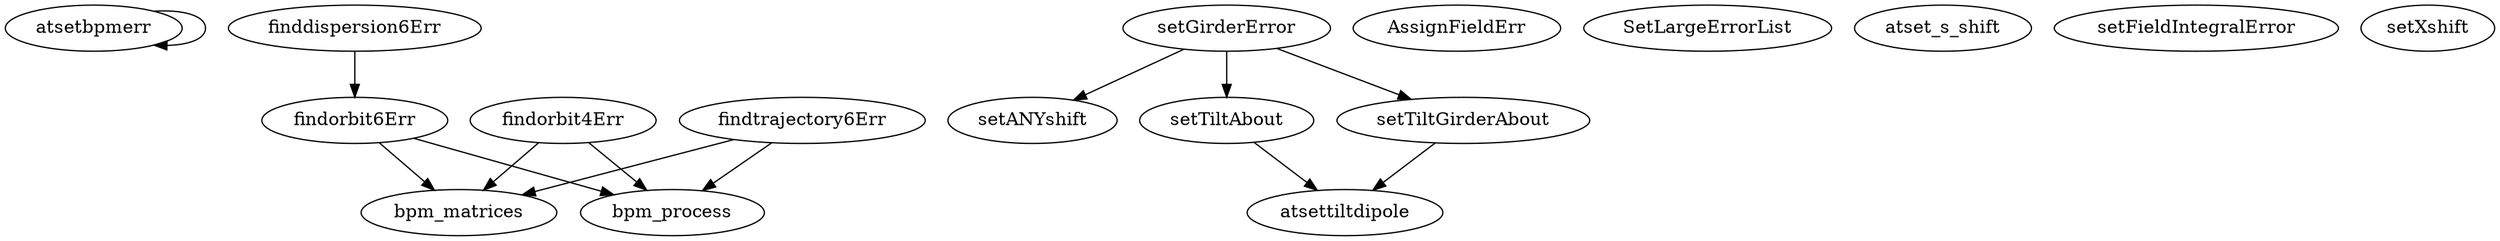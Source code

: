 /* Created by mdot for Matlab */
digraph m2html {
  atsetbpmerr -> atsetbpmerr;
  finddispersion6Err -> findorbit6Err;
  findorbit4Err -> bpm_matrices;
  findorbit4Err -> bpm_process;
  findorbit6Err -> bpm_matrices;
  findorbit6Err -> bpm_process;
  findtrajectory6Err -> bpm_matrices;
  findtrajectory6Err -> bpm_process;
  setGirderError -> setANYshift;
  setGirderError -> setTiltAbout;
  setGirderError -> setTiltGirderAbout;
  setTiltAbout -> atsettiltdipole;
  setTiltGirderAbout -> atsettiltdipole;

  AssignFieldErr [URL="AssignFieldErr.html"];
  SetLargeErrorList [URL="SetLargeErrorList.html"];
  atset_s_shift [URL="atset_s_shift.html"];
  atsetbpmerr [URL="atsetbpmerr.html"];
  atsettiltdipole [URL="atsettiltdipole.html"];
  bpm_matrices [URL="bpm_matrices.html"];
  bpm_process [URL="bpm_process.html"];
  finddispersion6Err [URL="finddispersion6Err.html"];
  findorbit4Err [URL="findorbit4Err.html"];
  findorbit6Err [URL="findorbit6Err.html"];
  findtrajectory6Err [URL="findtrajectory6Err.html"];
  setANYshift [URL="setANYshift.html"];
  setFieldIntegralError [URL="setFieldIntegralError.html"];
  setGirderError [URL="setGirderError.html"];
  setTiltAbout [URL="setTiltAbout.html"];
  setTiltGirderAbout [URL="setTiltGirderAbout.html"];
  setXshift [URL="setXshift.html"];
}